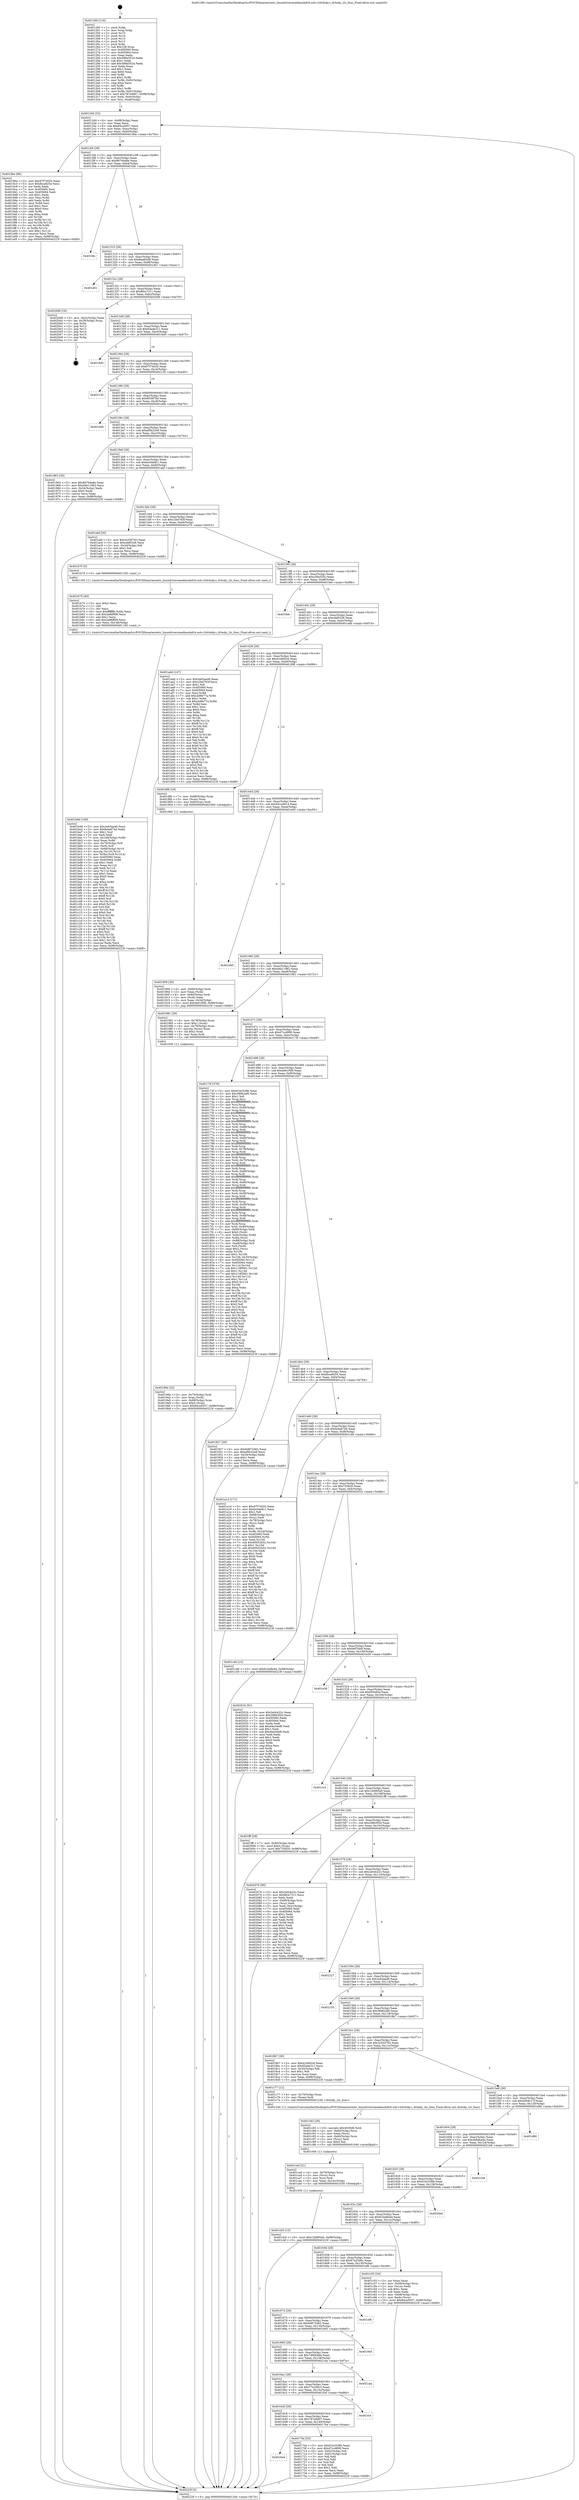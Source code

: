 digraph "0x401260" {
  label = "0x401260 (/mnt/c/Users/mathe/Desktop/tcc/POCII/binaries/extr_linuxdriversmediausbdvb-usb-v2dvbsky.c_dvbsky_i2c_func_Final-ollvm.out::main(0))"
  labelloc = "t"
  node[shape=record]

  Entry [label="",width=0.3,height=0.3,shape=circle,fillcolor=black,style=filled]
  "0x4012d4" [label="{
     0x4012d4 [32]\l
     | [instrs]\l
     &nbsp;&nbsp;0x4012d4 \<+6\>: mov -0x98(%rbp),%eax\l
     &nbsp;&nbsp;0x4012da \<+2\>: mov %eax,%ecx\l
     &nbsp;&nbsp;0x4012dc \<+6\>: sub $0x84ca5057,%ecx\l
     &nbsp;&nbsp;0x4012e2 \<+6\>: mov %eax,-0xac(%rbp)\l
     &nbsp;&nbsp;0x4012e8 \<+6\>: mov %ecx,-0xb0(%rbp)\l
     &nbsp;&nbsp;0x4012ee \<+6\>: je 00000000004019be \<main+0x75e\>\l
  }"]
  "0x4019be" [label="{
     0x4019be [86]\l
     | [instrs]\l
     &nbsp;&nbsp;0x4019be \<+5\>: mov $0x97f74020,%eax\l
     &nbsp;&nbsp;0x4019c3 \<+5\>: mov $0xfbce8254,%ecx\l
     &nbsp;&nbsp;0x4019c8 \<+2\>: xor %edx,%edx\l
     &nbsp;&nbsp;0x4019ca \<+7\>: mov 0x405060,%esi\l
     &nbsp;&nbsp;0x4019d1 \<+7\>: mov 0x405064,%edi\l
     &nbsp;&nbsp;0x4019d8 \<+3\>: sub $0x1,%edx\l
     &nbsp;&nbsp;0x4019db \<+3\>: mov %esi,%r8d\l
     &nbsp;&nbsp;0x4019de \<+3\>: add %edx,%r8d\l
     &nbsp;&nbsp;0x4019e1 \<+4\>: imul %r8d,%esi\l
     &nbsp;&nbsp;0x4019e5 \<+3\>: and $0x1,%esi\l
     &nbsp;&nbsp;0x4019e8 \<+3\>: cmp $0x0,%esi\l
     &nbsp;&nbsp;0x4019eb \<+4\>: sete %r9b\l
     &nbsp;&nbsp;0x4019ef \<+3\>: cmp $0xa,%edi\l
     &nbsp;&nbsp;0x4019f2 \<+4\>: setl %r10b\l
     &nbsp;&nbsp;0x4019f6 \<+3\>: mov %r9b,%r11b\l
     &nbsp;&nbsp;0x4019f9 \<+3\>: and %r10b,%r11b\l
     &nbsp;&nbsp;0x4019fc \<+3\>: xor %r10b,%r9b\l
     &nbsp;&nbsp;0x4019ff \<+3\>: or %r9b,%r11b\l
     &nbsp;&nbsp;0x401a02 \<+4\>: test $0x1,%r11b\l
     &nbsp;&nbsp;0x401a06 \<+3\>: cmovne %ecx,%eax\l
     &nbsp;&nbsp;0x401a09 \<+6\>: mov %eax,-0x98(%rbp)\l
     &nbsp;&nbsp;0x401a0f \<+5\>: jmp 000000000040223f \<main+0xfdf\>\l
  }"]
  "0x4012f4" [label="{
     0x4012f4 [28]\l
     | [instrs]\l
     &nbsp;&nbsp;0x4012f4 \<+5\>: jmp 00000000004012f9 \<main+0x99\>\l
     &nbsp;&nbsp;0x4012f9 \<+6\>: mov -0xac(%rbp),%eax\l
     &nbsp;&nbsp;0x4012ff \<+5\>: sub $0x86764a8e,%eax\l
     &nbsp;&nbsp;0x401304 \<+6\>: mov %eax,-0xb4(%rbp)\l
     &nbsp;&nbsp;0x40130a \<+6\>: je 0000000000401fdc \<main+0xd7c\>\l
  }"]
  Exit [label="",width=0.3,height=0.3,shape=circle,fillcolor=black,style=filled,peripheries=2]
  "0x401fdc" [label="{
     0x401fdc\l
  }", style=dashed]
  "0x401310" [label="{
     0x401310 [28]\l
     | [instrs]\l
     &nbsp;&nbsp;0x401310 \<+5\>: jmp 0000000000401315 \<main+0xb5\>\l
     &nbsp;&nbsp;0x401315 \<+6\>: mov -0xac(%rbp),%eax\l
     &nbsp;&nbsp;0x40131b \<+5\>: sub $0x8aa60cfb,%eax\l
     &nbsp;&nbsp;0x401320 \<+6\>: mov %eax,-0xb8(%rbp)\l
     &nbsp;&nbsp;0x401326 \<+6\>: je 0000000000401d01 \<main+0xaa1\>\l
  }"]
  "0x401cb5" [label="{
     0x401cb5 [15]\l
     | [instrs]\l
     &nbsp;&nbsp;0x401cb5 \<+10\>: movl $0x12b895a0,-0x98(%rbp)\l
     &nbsp;&nbsp;0x401cbf \<+5\>: jmp 000000000040223f \<main+0xfdf\>\l
  }"]
  "0x401d01" [label="{
     0x401d01\l
  }", style=dashed]
  "0x40132c" [label="{
     0x40132c [28]\l
     | [instrs]\l
     &nbsp;&nbsp;0x40132c \<+5\>: jmp 0000000000401331 \<main+0xd1\>\l
     &nbsp;&nbsp;0x401331 \<+6\>: mov -0xac(%rbp),%eax\l
     &nbsp;&nbsp;0x401337 \<+5\>: sub $0x8fce7311,%eax\l
     &nbsp;&nbsp;0x40133c \<+6\>: mov %eax,-0xbc(%rbp)\l
     &nbsp;&nbsp;0x401342 \<+6\>: je 00000000004020d9 \<main+0xe79\>\l
  }"]
  "0x401ca0" [label="{
     0x401ca0 [21]\l
     | [instrs]\l
     &nbsp;&nbsp;0x401ca0 \<+4\>: mov -0x70(%rbp),%rcx\l
     &nbsp;&nbsp;0x401ca4 \<+3\>: mov (%rcx),%rcx\l
     &nbsp;&nbsp;0x401ca7 \<+3\>: mov %rcx,%rdi\l
     &nbsp;&nbsp;0x401caa \<+6\>: mov %eax,-0x14c(%rbp)\l
     &nbsp;&nbsp;0x401cb0 \<+5\>: call 0000000000401030 \<free@plt\>\l
     | [calls]\l
     &nbsp;&nbsp;0x401030 \{1\} (unknown)\l
  }"]
  "0x4020d9" [label="{
     0x4020d9 [18]\l
     | [instrs]\l
     &nbsp;&nbsp;0x4020d9 \<+3\>: mov -0x2c(%rbp),%eax\l
     &nbsp;&nbsp;0x4020dc \<+4\>: lea -0x28(%rbp),%rsp\l
     &nbsp;&nbsp;0x4020e0 \<+1\>: pop %rbx\l
     &nbsp;&nbsp;0x4020e1 \<+2\>: pop %r12\l
     &nbsp;&nbsp;0x4020e3 \<+2\>: pop %r13\l
     &nbsp;&nbsp;0x4020e5 \<+2\>: pop %r14\l
     &nbsp;&nbsp;0x4020e7 \<+2\>: pop %r15\l
     &nbsp;&nbsp;0x4020e9 \<+1\>: pop %rbp\l
     &nbsp;&nbsp;0x4020ea \<+1\>: ret\l
  }"]
  "0x401348" [label="{
     0x401348 [28]\l
     | [instrs]\l
     &nbsp;&nbsp;0x401348 \<+5\>: jmp 000000000040134d \<main+0xed\>\l
     &nbsp;&nbsp;0x40134d \<+6\>: mov -0xac(%rbp),%eax\l
     &nbsp;&nbsp;0x401353 \<+5\>: sub $0x93a4e311,%eax\l
     &nbsp;&nbsp;0x401358 \<+6\>: mov %eax,-0xc0(%rbp)\l
     &nbsp;&nbsp;0x40135e \<+6\>: je 00000000004018d5 \<main+0x675\>\l
  }"]
  "0x401c83" [label="{
     0x401c83 [29]\l
     | [instrs]\l
     &nbsp;&nbsp;0x401c83 \<+10\>: movabs $0x4030d6,%rdi\l
     &nbsp;&nbsp;0x401c8d \<+4\>: mov -0x60(%rbp),%rcx\l
     &nbsp;&nbsp;0x401c91 \<+2\>: mov %eax,(%rcx)\l
     &nbsp;&nbsp;0x401c93 \<+4\>: mov -0x60(%rbp),%rcx\l
     &nbsp;&nbsp;0x401c97 \<+2\>: mov (%rcx),%esi\l
     &nbsp;&nbsp;0x401c99 \<+2\>: mov $0x0,%al\l
     &nbsp;&nbsp;0x401c9b \<+5\>: call 0000000000401040 \<printf@plt\>\l
     | [calls]\l
     &nbsp;&nbsp;0x401040 \{1\} (unknown)\l
  }"]
  "0x4018d5" [label="{
     0x4018d5\l
  }", style=dashed]
  "0x401364" [label="{
     0x401364 [28]\l
     | [instrs]\l
     &nbsp;&nbsp;0x401364 \<+5\>: jmp 0000000000401369 \<main+0x109\>\l
     &nbsp;&nbsp;0x401369 \<+6\>: mov -0xac(%rbp),%eax\l
     &nbsp;&nbsp;0x40136f \<+5\>: sub $0x97f74020,%eax\l
     &nbsp;&nbsp;0x401374 \<+6\>: mov %eax,-0xc4(%rbp)\l
     &nbsp;&nbsp;0x40137a \<+6\>: je 0000000000402130 \<main+0xed0\>\l
  }"]
  "0x401b9d" [label="{
     0x401b9d [169]\l
     | [instrs]\l
     &nbsp;&nbsp;0x401b9d \<+5\>: mov $0x2e63aa46,%ecx\l
     &nbsp;&nbsp;0x401ba2 \<+5\>: mov $0xfe4a8744,%edx\l
     &nbsp;&nbsp;0x401ba7 \<+3\>: mov $0x1,%sil\l
     &nbsp;&nbsp;0x401baa \<+2\>: xor %edi,%edi\l
     &nbsp;&nbsp;0x401bac \<+7\>: mov -0x148(%rbp),%r8d\l
     &nbsp;&nbsp;0x401bb3 \<+4\>: imul %eax,%r8d\l
     &nbsp;&nbsp;0x401bb7 \<+4\>: mov -0x70(%rbp),%r9\l
     &nbsp;&nbsp;0x401bbb \<+3\>: mov (%r9),%r9\l
     &nbsp;&nbsp;0x401bbe \<+4\>: mov -0x68(%rbp),%r10\l
     &nbsp;&nbsp;0x401bc2 \<+3\>: movslq (%r10),%r10\l
     &nbsp;&nbsp;0x401bc5 \<+4\>: mov %r8d,(%r9,%r10,4)\l
     &nbsp;&nbsp;0x401bc9 \<+7\>: mov 0x405060,%eax\l
     &nbsp;&nbsp;0x401bd0 \<+8\>: mov 0x405064,%r8d\l
     &nbsp;&nbsp;0x401bd8 \<+3\>: sub $0x1,%edi\l
     &nbsp;&nbsp;0x401bdb \<+3\>: mov %eax,%r11d\l
     &nbsp;&nbsp;0x401bde \<+3\>: add %edi,%r11d\l
     &nbsp;&nbsp;0x401be1 \<+4\>: imul %r11d,%eax\l
     &nbsp;&nbsp;0x401be5 \<+3\>: and $0x1,%eax\l
     &nbsp;&nbsp;0x401be8 \<+3\>: cmp $0x0,%eax\l
     &nbsp;&nbsp;0x401beb \<+3\>: sete %bl\l
     &nbsp;&nbsp;0x401bee \<+4\>: cmp $0xa,%r8d\l
     &nbsp;&nbsp;0x401bf2 \<+4\>: setl %r14b\l
     &nbsp;&nbsp;0x401bf6 \<+3\>: mov %bl,%r15b\l
     &nbsp;&nbsp;0x401bf9 \<+4\>: xor $0xff,%r15b\l
     &nbsp;&nbsp;0x401bfd \<+3\>: mov %r14b,%r12b\l
     &nbsp;&nbsp;0x401c00 \<+4\>: xor $0xff,%r12b\l
     &nbsp;&nbsp;0x401c04 \<+4\>: xor $0x0,%sil\l
     &nbsp;&nbsp;0x401c08 \<+3\>: mov %r15b,%r13b\l
     &nbsp;&nbsp;0x401c0b \<+4\>: and $0x0,%r13b\l
     &nbsp;&nbsp;0x401c0f \<+3\>: and %sil,%bl\l
     &nbsp;&nbsp;0x401c12 \<+3\>: mov %r12b,%al\l
     &nbsp;&nbsp;0x401c15 \<+2\>: and $0x0,%al\l
     &nbsp;&nbsp;0x401c17 \<+3\>: and %sil,%r14b\l
     &nbsp;&nbsp;0x401c1a \<+3\>: or %bl,%r13b\l
     &nbsp;&nbsp;0x401c1d \<+3\>: or %r14b,%al\l
     &nbsp;&nbsp;0x401c20 \<+3\>: xor %al,%r13b\l
     &nbsp;&nbsp;0x401c23 \<+3\>: or %r12b,%r15b\l
     &nbsp;&nbsp;0x401c26 \<+4\>: xor $0xff,%r15b\l
     &nbsp;&nbsp;0x401c2a \<+4\>: or $0x0,%sil\l
     &nbsp;&nbsp;0x401c2e \<+3\>: and %sil,%r15b\l
     &nbsp;&nbsp;0x401c31 \<+3\>: or %r15b,%r13b\l
     &nbsp;&nbsp;0x401c34 \<+4\>: test $0x1,%r13b\l
     &nbsp;&nbsp;0x401c38 \<+3\>: cmovne %edx,%ecx\l
     &nbsp;&nbsp;0x401c3b \<+6\>: mov %ecx,-0x98(%rbp)\l
     &nbsp;&nbsp;0x401c41 \<+5\>: jmp 000000000040223f \<main+0xfdf\>\l
  }"]
  "0x402130" [label="{
     0x402130\l
  }", style=dashed]
  "0x401380" [label="{
     0x401380 [28]\l
     | [instrs]\l
     &nbsp;&nbsp;0x401380 \<+5\>: jmp 0000000000401385 \<main+0x125\>\l
     &nbsp;&nbsp;0x401385 \<+6\>: mov -0xac(%rbp),%eax\l
     &nbsp;&nbsp;0x40138b \<+5\>: sub $0x9f18f79d,%eax\l
     &nbsp;&nbsp;0x401390 \<+6\>: mov %eax,-0xc8(%rbp)\l
     &nbsp;&nbsp;0x401396 \<+6\>: je 0000000000401ddb \<main+0xb7b\>\l
  }"]
  "0x401b75" [label="{
     0x401b75 [40]\l
     | [instrs]\l
     &nbsp;&nbsp;0x401b75 \<+5\>: mov $0x2,%ecx\l
     &nbsp;&nbsp;0x401b7a \<+1\>: cltd\l
     &nbsp;&nbsp;0x401b7b \<+2\>: idiv %ecx\l
     &nbsp;&nbsp;0x401b7d \<+6\>: imul $0xfffffffe,%edx,%ecx\l
     &nbsp;&nbsp;0x401b83 \<+6\>: sub $0x2a86f6f9,%ecx\l
     &nbsp;&nbsp;0x401b89 \<+3\>: add $0x1,%ecx\l
     &nbsp;&nbsp;0x401b8c \<+6\>: add $0x2a86f6f9,%ecx\l
     &nbsp;&nbsp;0x401b92 \<+6\>: mov %ecx,-0x148(%rbp)\l
     &nbsp;&nbsp;0x401b98 \<+5\>: call 0000000000401160 \<next_i\>\l
     | [calls]\l
     &nbsp;&nbsp;0x401160 \{1\} (/mnt/c/Users/mathe/Desktop/tcc/POCII/binaries/extr_linuxdriversmediausbdvb-usb-v2dvbsky.c_dvbsky_i2c_func_Final-ollvm.out::next_i)\l
  }"]
  "0x401ddb" [label="{
     0x401ddb\l
  }", style=dashed]
  "0x40139c" [label="{
     0x40139c [28]\l
     | [instrs]\l
     &nbsp;&nbsp;0x40139c \<+5\>: jmp 00000000004013a1 \<main+0x141\>\l
     &nbsp;&nbsp;0x4013a1 \<+6\>: mov -0xac(%rbp),%eax\l
     &nbsp;&nbsp;0x4013a7 \<+5\>: sub $0xaf5b22e9,%eax\l
     &nbsp;&nbsp;0x4013ac \<+6\>: mov %eax,-0xcc(%rbp)\l
     &nbsp;&nbsp;0x4013b2 \<+6\>: je 0000000000401963 \<main+0x703\>\l
  }"]
  "0x40199e" [label="{
     0x40199e [32]\l
     | [instrs]\l
     &nbsp;&nbsp;0x40199e \<+4\>: mov -0x70(%rbp),%rdi\l
     &nbsp;&nbsp;0x4019a2 \<+3\>: mov %rax,(%rdi)\l
     &nbsp;&nbsp;0x4019a5 \<+4\>: mov -0x68(%rbp),%rax\l
     &nbsp;&nbsp;0x4019a9 \<+6\>: movl $0x0,(%rax)\l
     &nbsp;&nbsp;0x4019af \<+10\>: movl $0x84ca5057,-0x98(%rbp)\l
     &nbsp;&nbsp;0x4019b9 \<+5\>: jmp 000000000040223f \<main+0xfdf\>\l
  }"]
  "0x401963" [label="{
     0x401963 [30]\l
     | [instrs]\l
     &nbsp;&nbsp;0x401963 \<+5\>: mov $0x86764a8e,%eax\l
     &nbsp;&nbsp;0x401968 \<+5\>: mov $0xd4b11962,%ecx\l
     &nbsp;&nbsp;0x40196d \<+3\>: mov -0x34(%rbp),%edx\l
     &nbsp;&nbsp;0x401970 \<+3\>: cmp $0x0,%edx\l
     &nbsp;&nbsp;0x401973 \<+3\>: cmove %ecx,%eax\l
     &nbsp;&nbsp;0x401976 \<+6\>: mov %eax,-0x98(%rbp)\l
     &nbsp;&nbsp;0x40197c \<+5\>: jmp 000000000040223f \<main+0xfdf\>\l
  }"]
  "0x4013b8" [label="{
     0x4013b8 [28]\l
     | [instrs]\l
     &nbsp;&nbsp;0x4013b8 \<+5\>: jmp 00000000004013bd \<main+0x15d\>\l
     &nbsp;&nbsp;0x4013bd \<+6\>: mov -0xac(%rbp),%eax\l
     &nbsp;&nbsp;0x4013c3 \<+5\>: sub $0xbc04e8c1,%eax\l
     &nbsp;&nbsp;0x4013c8 \<+6\>: mov %eax,-0xd0(%rbp)\l
     &nbsp;&nbsp;0x4013ce \<+6\>: je 0000000000401abf \<main+0x85f\>\l
  }"]
  "0x401909" [label="{
     0x401909 [30]\l
     | [instrs]\l
     &nbsp;&nbsp;0x401909 \<+4\>: mov -0x80(%rbp),%rdi\l
     &nbsp;&nbsp;0x40190d \<+2\>: mov %eax,(%rdi)\l
     &nbsp;&nbsp;0x40190f \<+4\>: mov -0x80(%rbp),%rdi\l
     &nbsp;&nbsp;0x401913 \<+2\>: mov (%rdi),%eax\l
     &nbsp;&nbsp;0x401915 \<+3\>: mov %eax,-0x34(%rbp)\l
     &nbsp;&nbsp;0x401918 \<+10\>: movl $0xde61f5f0,-0x98(%rbp)\l
     &nbsp;&nbsp;0x401922 \<+5\>: jmp 000000000040223f \<main+0xfdf\>\l
  }"]
  "0x401abf" [label="{
     0x401abf [30]\l
     | [instrs]\l
     &nbsp;&nbsp;0x401abf \<+5\>: mov $0x3c550793,%eax\l
     &nbsp;&nbsp;0x401ac4 \<+5\>: mov $0xcfaf0326,%ecx\l
     &nbsp;&nbsp;0x401ac9 \<+3\>: mov -0x2d(%rbp),%dl\l
     &nbsp;&nbsp;0x401acc \<+3\>: test $0x1,%dl\l
     &nbsp;&nbsp;0x401acf \<+3\>: cmovne %ecx,%eax\l
     &nbsp;&nbsp;0x401ad2 \<+6\>: mov %eax,-0x98(%rbp)\l
     &nbsp;&nbsp;0x401ad8 \<+5\>: jmp 000000000040223f \<main+0xfdf\>\l
  }"]
  "0x4013d4" [label="{
     0x4013d4 [28]\l
     | [instrs]\l
     &nbsp;&nbsp;0x4013d4 \<+5\>: jmp 00000000004013d9 \<main+0x179\>\l
     &nbsp;&nbsp;0x4013d9 \<+6\>: mov -0xac(%rbp),%eax\l
     &nbsp;&nbsp;0x4013df \<+5\>: sub $0xc2bd783f,%eax\l
     &nbsp;&nbsp;0x4013e4 \<+6\>: mov %eax,-0xd4(%rbp)\l
     &nbsp;&nbsp;0x4013ea \<+6\>: je 0000000000401b70 \<main+0x910\>\l
  }"]
  "0x401260" [label="{
     0x401260 [116]\l
     | [instrs]\l
     &nbsp;&nbsp;0x401260 \<+1\>: push %rbp\l
     &nbsp;&nbsp;0x401261 \<+3\>: mov %rsp,%rbp\l
     &nbsp;&nbsp;0x401264 \<+2\>: push %r15\l
     &nbsp;&nbsp;0x401266 \<+2\>: push %r14\l
     &nbsp;&nbsp;0x401268 \<+2\>: push %r13\l
     &nbsp;&nbsp;0x40126a \<+2\>: push %r12\l
     &nbsp;&nbsp;0x40126c \<+1\>: push %rbx\l
     &nbsp;&nbsp;0x40126d \<+7\>: sub $0x158,%rsp\l
     &nbsp;&nbsp;0x401274 \<+7\>: mov 0x405060,%eax\l
     &nbsp;&nbsp;0x40127b \<+7\>: mov 0x405064,%ecx\l
     &nbsp;&nbsp;0x401282 \<+2\>: mov %eax,%edx\l
     &nbsp;&nbsp;0x401284 \<+6\>: sub $0x588a5524,%edx\l
     &nbsp;&nbsp;0x40128a \<+3\>: sub $0x1,%edx\l
     &nbsp;&nbsp;0x40128d \<+6\>: add $0x588a5524,%edx\l
     &nbsp;&nbsp;0x401293 \<+3\>: imul %edx,%eax\l
     &nbsp;&nbsp;0x401296 \<+3\>: and $0x1,%eax\l
     &nbsp;&nbsp;0x401299 \<+3\>: cmp $0x0,%eax\l
     &nbsp;&nbsp;0x40129c \<+4\>: sete %r8b\l
     &nbsp;&nbsp;0x4012a0 \<+4\>: and $0x1,%r8b\l
     &nbsp;&nbsp;0x4012a4 \<+7\>: mov %r8b,-0x92(%rbp)\l
     &nbsp;&nbsp;0x4012ab \<+3\>: cmp $0xa,%ecx\l
     &nbsp;&nbsp;0x4012ae \<+4\>: setl %r8b\l
     &nbsp;&nbsp;0x4012b2 \<+4\>: and $0x1,%r8b\l
     &nbsp;&nbsp;0x4012b6 \<+7\>: mov %r8b,-0x91(%rbp)\l
     &nbsp;&nbsp;0x4012bd \<+10\>: movl $0x787a9d07,-0x98(%rbp)\l
     &nbsp;&nbsp;0x4012c7 \<+6\>: mov %edi,-0x9c(%rbp)\l
     &nbsp;&nbsp;0x4012cd \<+7\>: mov %rsi,-0xa8(%rbp)\l
  }"]
  "0x401b70" [label="{
     0x401b70 [5]\l
     | [instrs]\l
     &nbsp;&nbsp;0x401b70 \<+5\>: call 0000000000401160 \<next_i\>\l
     | [calls]\l
     &nbsp;&nbsp;0x401160 \{1\} (/mnt/c/Users/mathe/Desktop/tcc/POCII/binaries/extr_linuxdriversmediausbdvb-usb-v2dvbsky.c_dvbsky_i2c_func_Final-ollvm.out::next_i)\l
  }"]
  "0x4013f0" [label="{
     0x4013f0 [28]\l
     | [instrs]\l
     &nbsp;&nbsp;0x4013f0 \<+5\>: jmp 00000000004013f5 \<main+0x195\>\l
     &nbsp;&nbsp;0x4013f5 \<+6\>: mov -0xac(%rbp),%eax\l
     &nbsp;&nbsp;0x4013fb \<+5\>: sub $0xc58a355c,%eax\l
     &nbsp;&nbsp;0x401400 \<+6\>: mov %eax,-0xd8(%rbp)\l
     &nbsp;&nbsp;0x401406 \<+6\>: je 0000000000401feb \<main+0xd8b\>\l
  }"]
  "0x40223f" [label="{
     0x40223f [5]\l
     | [instrs]\l
     &nbsp;&nbsp;0x40223f \<+5\>: jmp 00000000004012d4 \<main+0x74\>\l
  }"]
  "0x401feb" [label="{
     0x401feb\l
  }", style=dashed]
  "0x40140c" [label="{
     0x40140c [28]\l
     | [instrs]\l
     &nbsp;&nbsp;0x40140c \<+5\>: jmp 0000000000401411 \<main+0x1b1\>\l
     &nbsp;&nbsp;0x401411 \<+6\>: mov -0xac(%rbp),%eax\l
     &nbsp;&nbsp;0x401417 \<+5\>: sub $0xcfaf0326,%eax\l
     &nbsp;&nbsp;0x40141c \<+6\>: mov %eax,-0xdc(%rbp)\l
     &nbsp;&nbsp;0x401422 \<+6\>: je 0000000000401add \<main+0x87d\>\l
  }"]
  "0x4016e4" [label="{
     0x4016e4\l
  }", style=dashed]
  "0x401add" [label="{
     0x401add [147]\l
     | [instrs]\l
     &nbsp;&nbsp;0x401add \<+5\>: mov $0x2e63aa46,%eax\l
     &nbsp;&nbsp;0x401ae2 \<+5\>: mov $0xc2bd783f,%ecx\l
     &nbsp;&nbsp;0x401ae7 \<+2\>: mov $0x1,%dl\l
     &nbsp;&nbsp;0x401ae9 \<+7\>: mov 0x405060,%esi\l
     &nbsp;&nbsp;0x401af0 \<+7\>: mov 0x405064,%edi\l
     &nbsp;&nbsp;0x401af7 \<+3\>: mov %esi,%r8d\l
     &nbsp;&nbsp;0x401afa \<+7\>: add $0xcb9fe77a,%r8d\l
     &nbsp;&nbsp;0x401b01 \<+4\>: sub $0x1,%r8d\l
     &nbsp;&nbsp;0x401b05 \<+7\>: sub $0xcb9fe77a,%r8d\l
     &nbsp;&nbsp;0x401b0c \<+4\>: imul %r8d,%esi\l
     &nbsp;&nbsp;0x401b10 \<+3\>: and $0x1,%esi\l
     &nbsp;&nbsp;0x401b13 \<+3\>: cmp $0x0,%esi\l
     &nbsp;&nbsp;0x401b16 \<+4\>: sete %r9b\l
     &nbsp;&nbsp;0x401b1a \<+3\>: cmp $0xa,%edi\l
     &nbsp;&nbsp;0x401b1d \<+4\>: setl %r10b\l
     &nbsp;&nbsp;0x401b21 \<+3\>: mov %r9b,%r11b\l
     &nbsp;&nbsp;0x401b24 \<+4\>: xor $0xff,%r11b\l
     &nbsp;&nbsp;0x401b28 \<+3\>: mov %r10b,%bl\l
     &nbsp;&nbsp;0x401b2b \<+3\>: xor $0xff,%bl\l
     &nbsp;&nbsp;0x401b2e \<+3\>: xor $0x0,%dl\l
     &nbsp;&nbsp;0x401b31 \<+3\>: mov %r11b,%r14b\l
     &nbsp;&nbsp;0x401b34 \<+4\>: and $0x0,%r14b\l
     &nbsp;&nbsp;0x401b38 \<+3\>: and %dl,%r9b\l
     &nbsp;&nbsp;0x401b3b \<+3\>: mov %bl,%r15b\l
     &nbsp;&nbsp;0x401b3e \<+4\>: and $0x0,%r15b\l
     &nbsp;&nbsp;0x401b42 \<+3\>: and %dl,%r10b\l
     &nbsp;&nbsp;0x401b45 \<+3\>: or %r9b,%r14b\l
     &nbsp;&nbsp;0x401b48 \<+3\>: or %r10b,%r15b\l
     &nbsp;&nbsp;0x401b4b \<+3\>: xor %r15b,%r14b\l
     &nbsp;&nbsp;0x401b4e \<+3\>: or %bl,%r11b\l
     &nbsp;&nbsp;0x401b51 \<+4\>: xor $0xff,%r11b\l
     &nbsp;&nbsp;0x401b55 \<+3\>: or $0x0,%dl\l
     &nbsp;&nbsp;0x401b58 \<+3\>: and %dl,%r11b\l
     &nbsp;&nbsp;0x401b5b \<+3\>: or %r11b,%r14b\l
     &nbsp;&nbsp;0x401b5e \<+4\>: test $0x1,%r14b\l
     &nbsp;&nbsp;0x401b62 \<+3\>: cmovne %ecx,%eax\l
     &nbsp;&nbsp;0x401b65 \<+6\>: mov %eax,-0x98(%rbp)\l
     &nbsp;&nbsp;0x401b6b \<+5\>: jmp 000000000040223f \<main+0xfdf\>\l
  }"]
  "0x401428" [label="{
     0x401428 [28]\l
     | [instrs]\l
     &nbsp;&nbsp;0x401428 \<+5\>: jmp 000000000040142d \<main+0x1cd\>\l
     &nbsp;&nbsp;0x40142d \<+6\>: mov -0xac(%rbp),%eax\l
     &nbsp;&nbsp;0x401433 \<+5\>: sub $0xd1dbf2c8,%eax\l
     &nbsp;&nbsp;0x401438 \<+6\>: mov %eax,-0xe0(%rbp)\l
     &nbsp;&nbsp;0x40143e \<+6\>: je 00000000004018f6 \<main+0x696\>\l
  }"]
  "0x40170a" [label="{
     0x40170a [53]\l
     | [instrs]\l
     &nbsp;&nbsp;0x40170a \<+5\>: mov $0x61bc538b,%eax\l
     &nbsp;&nbsp;0x40170f \<+5\>: mov $0xd7ccd890,%ecx\l
     &nbsp;&nbsp;0x401714 \<+6\>: mov -0x92(%rbp),%dl\l
     &nbsp;&nbsp;0x40171a \<+7\>: mov -0x91(%rbp),%sil\l
     &nbsp;&nbsp;0x401721 \<+3\>: mov %dl,%dil\l
     &nbsp;&nbsp;0x401724 \<+3\>: and %sil,%dil\l
     &nbsp;&nbsp;0x401727 \<+3\>: xor %sil,%dl\l
     &nbsp;&nbsp;0x40172a \<+3\>: or %dl,%dil\l
     &nbsp;&nbsp;0x40172d \<+4\>: test $0x1,%dil\l
     &nbsp;&nbsp;0x401731 \<+3\>: cmovne %ecx,%eax\l
     &nbsp;&nbsp;0x401734 \<+6\>: mov %eax,-0x98(%rbp)\l
     &nbsp;&nbsp;0x40173a \<+5\>: jmp 000000000040223f \<main+0xfdf\>\l
  }"]
  "0x4018f6" [label="{
     0x4018f6 [19]\l
     | [instrs]\l
     &nbsp;&nbsp;0x4018f6 \<+7\>: mov -0x88(%rbp),%rax\l
     &nbsp;&nbsp;0x4018fd \<+3\>: mov (%rax),%rax\l
     &nbsp;&nbsp;0x401900 \<+4\>: mov 0x8(%rax),%rdi\l
     &nbsp;&nbsp;0x401904 \<+5\>: call 0000000000401060 \<atoi@plt\>\l
     | [calls]\l
     &nbsp;&nbsp;0x401060 \{1\} (unknown)\l
  }"]
  "0x401444" [label="{
     0x401444 [28]\l
     | [instrs]\l
     &nbsp;&nbsp;0x401444 \<+5\>: jmp 0000000000401449 \<main+0x1e9\>\l
     &nbsp;&nbsp;0x401449 \<+6\>: mov -0xac(%rbp),%eax\l
     &nbsp;&nbsp;0x40144f \<+5\>: sub $0xd41a5814,%eax\l
     &nbsp;&nbsp;0x401454 \<+6\>: mov %eax,-0xe4(%rbp)\l
     &nbsp;&nbsp;0x40145a \<+6\>: je 0000000000401e65 \<main+0xc05\>\l
  }"]
  "0x4016c8" [label="{
     0x4016c8 [28]\l
     | [instrs]\l
     &nbsp;&nbsp;0x4016c8 \<+5\>: jmp 00000000004016cd \<main+0x46d\>\l
     &nbsp;&nbsp;0x4016cd \<+6\>: mov -0xac(%rbp),%eax\l
     &nbsp;&nbsp;0x4016d3 \<+5\>: sub $0x787a9d07,%eax\l
     &nbsp;&nbsp;0x4016d8 \<+6\>: mov %eax,-0x140(%rbp)\l
     &nbsp;&nbsp;0x4016de \<+6\>: je 000000000040170a \<main+0x4aa\>\l
  }"]
  "0x401e65" [label="{
     0x401e65\l
  }", style=dashed]
  "0x401460" [label="{
     0x401460 [28]\l
     | [instrs]\l
     &nbsp;&nbsp;0x401460 \<+5\>: jmp 0000000000401465 \<main+0x205\>\l
     &nbsp;&nbsp;0x401465 \<+6\>: mov -0xac(%rbp),%eax\l
     &nbsp;&nbsp;0x40146b \<+5\>: sub $0xd4b11962,%eax\l
     &nbsp;&nbsp;0x401470 \<+6\>: mov %eax,-0xe8(%rbp)\l
     &nbsp;&nbsp;0x401476 \<+6\>: je 0000000000401981 \<main+0x721\>\l
  }"]
  "0x401fcd" [label="{
     0x401fcd\l
  }", style=dashed]
  "0x401981" [label="{
     0x401981 [29]\l
     | [instrs]\l
     &nbsp;&nbsp;0x401981 \<+4\>: mov -0x78(%rbp),%rax\l
     &nbsp;&nbsp;0x401985 \<+6\>: movl $0x1,(%rax)\l
     &nbsp;&nbsp;0x40198b \<+4\>: mov -0x78(%rbp),%rax\l
     &nbsp;&nbsp;0x40198f \<+3\>: movslq (%rax),%rax\l
     &nbsp;&nbsp;0x401992 \<+4\>: shl $0x2,%rax\l
     &nbsp;&nbsp;0x401996 \<+3\>: mov %rax,%rdi\l
     &nbsp;&nbsp;0x401999 \<+5\>: call 0000000000401050 \<malloc@plt\>\l
     | [calls]\l
     &nbsp;&nbsp;0x401050 \{1\} (unknown)\l
  }"]
  "0x40147c" [label="{
     0x40147c [28]\l
     | [instrs]\l
     &nbsp;&nbsp;0x40147c \<+5\>: jmp 0000000000401481 \<main+0x221\>\l
     &nbsp;&nbsp;0x401481 \<+6\>: mov -0xac(%rbp),%eax\l
     &nbsp;&nbsp;0x401487 \<+5\>: sub $0xd7ccd890,%eax\l
     &nbsp;&nbsp;0x40148c \<+6\>: mov %eax,-0xec(%rbp)\l
     &nbsp;&nbsp;0x401492 \<+6\>: je 000000000040173f \<main+0x4df\>\l
  }"]
  "0x4016ac" [label="{
     0x4016ac [28]\l
     | [instrs]\l
     &nbsp;&nbsp;0x4016ac \<+5\>: jmp 00000000004016b1 \<main+0x451\>\l
     &nbsp;&nbsp;0x4016b1 \<+6\>: mov -0xac(%rbp),%eax\l
     &nbsp;&nbsp;0x4016b7 \<+5\>: sub $0x77e206c3,%eax\l
     &nbsp;&nbsp;0x4016bc \<+6\>: mov %eax,-0x13c(%rbp)\l
     &nbsp;&nbsp;0x4016c2 \<+6\>: je 0000000000401fcd \<main+0xd6d\>\l
  }"]
  "0x40173f" [label="{
     0x40173f [376]\l
     | [instrs]\l
     &nbsp;&nbsp;0x40173f \<+5\>: mov $0x61bc538b,%eax\l
     &nbsp;&nbsp;0x401744 \<+5\>: mov $0x38962af0,%ecx\l
     &nbsp;&nbsp;0x401749 \<+2\>: mov $0x1,%dl\l
     &nbsp;&nbsp;0x40174b \<+3\>: mov %rsp,%rsi\l
     &nbsp;&nbsp;0x40174e \<+4\>: add $0xfffffffffffffff0,%rsi\l
     &nbsp;&nbsp;0x401752 \<+3\>: mov %rsi,%rsp\l
     &nbsp;&nbsp;0x401755 \<+7\>: mov %rsi,-0x90(%rbp)\l
     &nbsp;&nbsp;0x40175c \<+3\>: mov %rsp,%rsi\l
     &nbsp;&nbsp;0x40175f \<+4\>: add $0xfffffffffffffff0,%rsi\l
     &nbsp;&nbsp;0x401763 \<+3\>: mov %rsi,%rsp\l
     &nbsp;&nbsp;0x401766 \<+3\>: mov %rsp,%rdi\l
     &nbsp;&nbsp;0x401769 \<+4\>: add $0xfffffffffffffff0,%rdi\l
     &nbsp;&nbsp;0x40176d \<+3\>: mov %rdi,%rsp\l
     &nbsp;&nbsp;0x401770 \<+7\>: mov %rdi,-0x88(%rbp)\l
     &nbsp;&nbsp;0x401777 \<+3\>: mov %rsp,%rdi\l
     &nbsp;&nbsp;0x40177a \<+4\>: add $0xfffffffffffffff0,%rdi\l
     &nbsp;&nbsp;0x40177e \<+3\>: mov %rdi,%rsp\l
     &nbsp;&nbsp;0x401781 \<+4\>: mov %rdi,-0x80(%rbp)\l
     &nbsp;&nbsp;0x401785 \<+3\>: mov %rsp,%rdi\l
     &nbsp;&nbsp;0x401788 \<+4\>: add $0xfffffffffffffff0,%rdi\l
     &nbsp;&nbsp;0x40178c \<+3\>: mov %rdi,%rsp\l
     &nbsp;&nbsp;0x40178f \<+4\>: mov %rdi,-0x78(%rbp)\l
     &nbsp;&nbsp;0x401793 \<+3\>: mov %rsp,%rdi\l
     &nbsp;&nbsp;0x401796 \<+4\>: add $0xfffffffffffffff0,%rdi\l
     &nbsp;&nbsp;0x40179a \<+3\>: mov %rdi,%rsp\l
     &nbsp;&nbsp;0x40179d \<+4\>: mov %rdi,-0x70(%rbp)\l
     &nbsp;&nbsp;0x4017a1 \<+3\>: mov %rsp,%rdi\l
     &nbsp;&nbsp;0x4017a4 \<+4\>: add $0xfffffffffffffff0,%rdi\l
     &nbsp;&nbsp;0x4017a8 \<+3\>: mov %rdi,%rsp\l
     &nbsp;&nbsp;0x4017ab \<+4\>: mov %rdi,-0x68(%rbp)\l
     &nbsp;&nbsp;0x4017af \<+3\>: mov %rsp,%rdi\l
     &nbsp;&nbsp;0x4017b2 \<+4\>: add $0xfffffffffffffff0,%rdi\l
     &nbsp;&nbsp;0x4017b6 \<+3\>: mov %rdi,%rsp\l
     &nbsp;&nbsp;0x4017b9 \<+4\>: mov %rdi,-0x60(%rbp)\l
     &nbsp;&nbsp;0x4017bd \<+3\>: mov %rsp,%rdi\l
     &nbsp;&nbsp;0x4017c0 \<+4\>: add $0xfffffffffffffff0,%rdi\l
     &nbsp;&nbsp;0x4017c4 \<+3\>: mov %rdi,%rsp\l
     &nbsp;&nbsp;0x4017c7 \<+4\>: mov %rdi,-0x58(%rbp)\l
     &nbsp;&nbsp;0x4017cb \<+3\>: mov %rsp,%rdi\l
     &nbsp;&nbsp;0x4017ce \<+4\>: add $0xfffffffffffffff0,%rdi\l
     &nbsp;&nbsp;0x4017d2 \<+3\>: mov %rdi,%rsp\l
     &nbsp;&nbsp;0x4017d5 \<+4\>: mov %rdi,-0x50(%rbp)\l
     &nbsp;&nbsp;0x4017d9 \<+3\>: mov %rsp,%rdi\l
     &nbsp;&nbsp;0x4017dc \<+4\>: add $0xfffffffffffffff0,%rdi\l
     &nbsp;&nbsp;0x4017e0 \<+3\>: mov %rdi,%rsp\l
     &nbsp;&nbsp;0x4017e3 \<+4\>: mov %rdi,-0x48(%rbp)\l
     &nbsp;&nbsp;0x4017e7 \<+3\>: mov %rsp,%rdi\l
     &nbsp;&nbsp;0x4017ea \<+4\>: add $0xfffffffffffffff0,%rdi\l
     &nbsp;&nbsp;0x4017ee \<+3\>: mov %rdi,%rsp\l
     &nbsp;&nbsp;0x4017f1 \<+4\>: mov %rdi,-0x40(%rbp)\l
     &nbsp;&nbsp;0x4017f5 \<+7\>: mov -0x90(%rbp),%rdi\l
     &nbsp;&nbsp;0x4017fc \<+6\>: movl $0x0,(%rdi)\l
     &nbsp;&nbsp;0x401802 \<+7\>: mov -0x9c(%rbp),%r8d\l
     &nbsp;&nbsp;0x401809 \<+3\>: mov %r8d,(%rsi)\l
     &nbsp;&nbsp;0x40180c \<+7\>: mov -0x88(%rbp),%rdi\l
     &nbsp;&nbsp;0x401813 \<+7\>: mov -0xa8(%rbp),%r9\l
     &nbsp;&nbsp;0x40181a \<+3\>: mov %r9,(%rdi)\l
     &nbsp;&nbsp;0x40181d \<+3\>: cmpl $0x2,(%rsi)\l
     &nbsp;&nbsp;0x401820 \<+4\>: setne %r10b\l
     &nbsp;&nbsp;0x401824 \<+4\>: and $0x1,%r10b\l
     &nbsp;&nbsp;0x401828 \<+4\>: mov %r10b,-0x35(%rbp)\l
     &nbsp;&nbsp;0x40182c \<+8\>: mov 0x405060,%r11d\l
     &nbsp;&nbsp;0x401834 \<+7\>: mov 0x405064,%ebx\l
     &nbsp;&nbsp;0x40183b \<+3\>: mov %r11d,%r14d\l
     &nbsp;&nbsp;0x40183e \<+7\>: sub $0x118f5fd1,%r14d\l
     &nbsp;&nbsp;0x401845 \<+4\>: sub $0x1,%r14d\l
     &nbsp;&nbsp;0x401849 \<+7\>: add $0x118f5fd1,%r14d\l
     &nbsp;&nbsp;0x401850 \<+4\>: imul %r14d,%r11d\l
     &nbsp;&nbsp;0x401854 \<+4\>: and $0x1,%r11d\l
     &nbsp;&nbsp;0x401858 \<+4\>: cmp $0x0,%r11d\l
     &nbsp;&nbsp;0x40185c \<+4\>: sete %r10b\l
     &nbsp;&nbsp;0x401860 \<+3\>: cmp $0xa,%ebx\l
     &nbsp;&nbsp;0x401863 \<+4\>: setl %r15b\l
     &nbsp;&nbsp;0x401867 \<+3\>: mov %r10b,%r12b\l
     &nbsp;&nbsp;0x40186a \<+4\>: xor $0xff,%r12b\l
     &nbsp;&nbsp;0x40186e \<+3\>: mov %r15b,%r13b\l
     &nbsp;&nbsp;0x401871 \<+4\>: xor $0xff,%r13b\l
     &nbsp;&nbsp;0x401875 \<+3\>: xor $0x0,%dl\l
     &nbsp;&nbsp;0x401878 \<+3\>: mov %r12b,%sil\l
     &nbsp;&nbsp;0x40187b \<+4\>: and $0x0,%sil\l
     &nbsp;&nbsp;0x40187f \<+3\>: and %dl,%r10b\l
     &nbsp;&nbsp;0x401882 \<+3\>: mov %r13b,%dil\l
     &nbsp;&nbsp;0x401885 \<+4\>: and $0x0,%dil\l
     &nbsp;&nbsp;0x401889 \<+3\>: and %dl,%r15b\l
     &nbsp;&nbsp;0x40188c \<+3\>: or %r10b,%sil\l
     &nbsp;&nbsp;0x40188f \<+3\>: or %r15b,%dil\l
     &nbsp;&nbsp;0x401892 \<+3\>: xor %dil,%sil\l
     &nbsp;&nbsp;0x401895 \<+3\>: or %r13b,%r12b\l
     &nbsp;&nbsp;0x401898 \<+4\>: xor $0xff,%r12b\l
     &nbsp;&nbsp;0x40189c \<+3\>: or $0x0,%dl\l
     &nbsp;&nbsp;0x40189f \<+3\>: and %dl,%r12b\l
     &nbsp;&nbsp;0x4018a2 \<+3\>: or %r12b,%sil\l
     &nbsp;&nbsp;0x4018a5 \<+4\>: test $0x1,%sil\l
     &nbsp;&nbsp;0x4018a9 \<+3\>: cmovne %ecx,%eax\l
     &nbsp;&nbsp;0x4018ac \<+6\>: mov %eax,-0x98(%rbp)\l
     &nbsp;&nbsp;0x4018b2 \<+5\>: jmp 000000000040223f \<main+0xfdf\>\l
  }"]
  "0x401498" [label="{
     0x401498 [28]\l
     | [instrs]\l
     &nbsp;&nbsp;0x401498 \<+5\>: jmp 000000000040149d \<main+0x23d\>\l
     &nbsp;&nbsp;0x40149d \<+6\>: mov -0xac(%rbp),%eax\l
     &nbsp;&nbsp;0x4014a3 \<+5\>: sub $0xde61f5f0,%eax\l
     &nbsp;&nbsp;0x4014a8 \<+6\>: mov %eax,-0xf0(%rbp)\l
     &nbsp;&nbsp;0x4014ae \<+6\>: je 0000000000401927 \<main+0x6c7\>\l
  }"]
  "0x4021da" [label="{
     0x4021da\l
  }", style=dashed]
  "0x401927" [label="{
     0x401927 [30]\l
     | [instrs]\l
     &nbsp;&nbsp;0x401927 \<+5\>: mov $0x6d872462,%eax\l
     &nbsp;&nbsp;0x40192c \<+5\>: mov $0xaf5b22e9,%ecx\l
     &nbsp;&nbsp;0x401931 \<+3\>: mov -0x34(%rbp),%edx\l
     &nbsp;&nbsp;0x401934 \<+3\>: cmp $0x1,%edx\l
     &nbsp;&nbsp;0x401937 \<+3\>: cmovl %ecx,%eax\l
     &nbsp;&nbsp;0x40193a \<+6\>: mov %eax,-0x98(%rbp)\l
     &nbsp;&nbsp;0x401940 \<+5\>: jmp 000000000040223f \<main+0xfdf\>\l
  }"]
  "0x4014b4" [label="{
     0x4014b4 [28]\l
     | [instrs]\l
     &nbsp;&nbsp;0x4014b4 \<+5\>: jmp 00000000004014b9 \<main+0x259\>\l
     &nbsp;&nbsp;0x4014b9 \<+6\>: mov -0xac(%rbp),%eax\l
     &nbsp;&nbsp;0x4014bf \<+5\>: sub $0xfbce8254,%eax\l
     &nbsp;&nbsp;0x4014c4 \<+6\>: mov %eax,-0xf4(%rbp)\l
     &nbsp;&nbsp;0x4014ca \<+6\>: je 0000000000401a14 \<main+0x7b4\>\l
  }"]
  "0x401690" [label="{
     0x401690 [28]\l
     | [instrs]\l
     &nbsp;&nbsp;0x401690 \<+5\>: jmp 0000000000401695 \<main+0x435\>\l
     &nbsp;&nbsp;0x401695 \<+6\>: mov -0xac(%rbp),%eax\l
     &nbsp;&nbsp;0x40169b \<+5\>: sub $0x7490b46e,%eax\l
     &nbsp;&nbsp;0x4016a0 \<+6\>: mov %eax,-0x138(%rbp)\l
     &nbsp;&nbsp;0x4016a6 \<+6\>: je 00000000004021da \<main+0xf7a\>\l
  }"]
  "0x401a14" [label="{
     0x401a14 [171]\l
     | [instrs]\l
     &nbsp;&nbsp;0x401a14 \<+5\>: mov $0x97f74020,%eax\l
     &nbsp;&nbsp;0x401a19 \<+5\>: mov $0xbc04e8c1,%ecx\l
     &nbsp;&nbsp;0x401a1e \<+2\>: mov $0x1,%dl\l
     &nbsp;&nbsp;0x401a20 \<+4\>: mov -0x68(%rbp),%rsi\l
     &nbsp;&nbsp;0x401a24 \<+2\>: mov (%rsi),%edi\l
     &nbsp;&nbsp;0x401a26 \<+4\>: mov -0x78(%rbp),%rsi\l
     &nbsp;&nbsp;0x401a2a \<+2\>: cmp (%rsi),%edi\l
     &nbsp;&nbsp;0x401a2c \<+4\>: setl %r8b\l
     &nbsp;&nbsp;0x401a30 \<+4\>: and $0x1,%r8b\l
     &nbsp;&nbsp;0x401a34 \<+4\>: mov %r8b,-0x2d(%rbp)\l
     &nbsp;&nbsp;0x401a38 \<+7\>: mov 0x405060,%edi\l
     &nbsp;&nbsp;0x401a3f \<+8\>: mov 0x405064,%r9d\l
     &nbsp;&nbsp;0x401a47 \<+3\>: mov %edi,%r10d\l
     &nbsp;&nbsp;0x401a4a \<+7\>: sub $0x60052b52,%r10d\l
     &nbsp;&nbsp;0x401a51 \<+4\>: sub $0x1,%r10d\l
     &nbsp;&nbsp;0x401a55 \<+7\>: add $0x60052b52,%r10d\l
     &nbsp;&nbsp;0x401a5c \<+4\>: imul %r10d,%edi\l
     &nbsp;&nbsp;0x401a60 \<+3\>: and $0x1,%edi\l
     &nbsp;&nbsp;0x401a63 \<+3\>: cmp $0x0,%edi\l
     &nbsp;&nbsp;0x401a66 \<+4\>: sete %r8b\l
     &nbsp;&nbsp;0x401a6a \<+4\>: cmp $0xa,%r9d\l
     &nbsp;&nbsp;0x401a6e \<+4\>: setl %r11b\l
     &nbsp;&nbsp;0x401a72 \<+3\>: mov %r8b,%bl\l
     &nbsp;&nbsp;0x401a75 \<+3\>: xor $0xff,%bl\l
     &nbsp;&nbsp;0x401a78 \<+3\>: mov %r11b,%r14b\l
     &nbsp;&nbsp;0x401a7b \<+4\>: xor $0xff,%r14b\l
     &nbsp;&nbsp;0x401a7f \<+3\>: xor $0x1,%dl\l
     &nbsp;&nbsp;0x401a82 \<+3\>: mov %bl,%r15b\l
     &nbsp;&nbsp;0x401a85 \<+4\>: and $0xff,%r15b\l
     &nbsp;&nbsp;0x401a89 \<+3\>: and %dl,%r8b\l
     &nbsp;&nbsp;0x401a8c \<+3\>: mov %r14b,%r12b\l
     &nbsp;&nbsp;0x401a8f \<+4\>: and $0xff,%r12b\l
     &nbsp;&nbsp;0x401a93 \<+3\>: and %dl,%r11b\l
     &nbsp;&nbsp;0x401a96 \<+3\>: or %r8b,%r15b\l
     &nbsp;&nbsp;0x401a99 \<+3\>: or %r11b,%r12b\l
     &nbsp;&nbsp;0x401a9c \<+3\>: xor %r12b,%r15b\l
     &nbsp;&nbsp;0x401a9f \<+3\>: or %r14b,%bl\l
     &nbsp;&nbsp;0x401aa2 \<+3\>: xor $0xff,%bl\l
     &nbsp;&nbsp;0x401aa5 \<+3\>: or $0x1,%dl\l
     &nbsp;&nbsp;0x401aa8 \<+2\>: and %dl,%bl\l
     &nbsp;&nbsp;0x401aaa \<+3\>: or %bl,%r15b\l
     &nbsp;&nbsp;0x401aad \<+4\>: test $0x1,%r15b\l
     &nbsp;&nbsp;0x401ab1 \<+3\>: cmovne %ecx,%eax\l
     &nbsp;&nbsp;0x401ab4 \<+6\>: mov %eax,-0x98(%rbp)\l
     &nbsp;&nbsp;0x401aba \<+5\>: jmp 000000000040223f \<main+0xfdf\>\l
  }"]
  "0x4014d0" [label="{
     0x4014d0 [28]\l
     | [instrs]\l
     &nbsp;&nbsp;0x4014d0 \<+5\>: jmp 00000000004014d5 \<main+0x275\>\l
     &nbsp;&nbsp;0x4014d5 \<+6\>: mov -0xac(%rbp),%eax\l
     &nbsp;&nbsp;0x4014db \<+5\>: sub $0xfe4a8744,%eax\l
     &nbsp;&nbsp;0x4014e0 \<+6\>: mov %eax,-0xf8(%rbp)\l
     &nbsp;&nbsp;0x4014e6 \<+6\>: je 0000000000401c46 \<main+0x9e6\>\l
  }"]
  "0x401945" [label="{
     0x401945\l
  }", style=dashed]
  "0x401c46" [label="{
     0x401c46 [15]\l
     | [instrs]\l
     &nbsp;&nbsp;0x401c46 \<+10\>: movl $0x61be8e4d,-0x98(%rbp)\l
     &nbsp;&nbsp;0x401c50 \<+5\>: jmp 000000000040223f \<main+0xfdf\>\l
  }"]
  "0x4014ec" [label="{
     0x4014ec [28]\l
     | [instrs]\l
     &nbsp;&nbsp;0x4014ec \<+5\>: jmp 00000000004014f1 \<main+0x291\>\l
     &nbsp;&nbsp;0x4014f1 \<+6\>: mov -0xac(%rbp),%eax\l
     &nbsp;&nbsp;0x4014f7 \<+5\>: sub $0x735820,%eax\l
     &nbsp;&nbsp;0x4014fc \<+6\>: mov %eax,-0xfc(%rbp)\l
     &nbsp;&nbsp;0x401502 \<+6\>: je 000000000040201b \<main+0xdbb\>\l
  }"]
  "0x401674" [label="{
     0x401674 [28]\l
     | [instrs]\l
     &nbsp;&nbsp;0x401674 \<+5\>: jmp 0000000000401679 \<main+0x419\>\l
     &nbsp;&nbsp;0x401679 \<+6\>: mov -0xac(%rbp),%eax\l
     &nbsp;&nbsp;0x40167f \<+5\>: sub $0x6d872462,%eax\l
     &nbsp;&nbsp;0x401684 \<+6\>: mov %eax,-0x134(%rbp)\l
     &nbsp;&nbsp;0x40168a \<+6\>: je 0000000000401945 \<main+0x6e5\>\l
  }"]
  "0x40201b" [label="{
     0x40201b [91]\l
     | [instrs]\l
     &nbsp;&nbsp;0x40201b \<+5\>: mov $0x2e0cb22c,%eax\l
     &nbsp;&nbsp;0x402020 \<+5\>: mov $0x298b3f2d,%ecx\l
     &nbsp;&nbsp;0x402025 \<+7\>: mov 0x405060,%edx\l
     &nbsp;&nbsp;0x40202c \<+7\>: mov 0x405064,%esi\l
     &nbsp;&nbsp;0x402033 \<+2\>: mov %edx,%edi\l
     &nbsp;&nbsp;0x402035 \<+6\>: add $0xd4a34ef6,%edi\l
     &nbsp;&nbsp;0x40203b \<+3\>: sub $0x1,%edi\l
     &nbsp;&nbsp;0x40203e \<+6\>: sub $0xd4a34ef6,%edi\l
     &nbsp;&nbsp;0x402044 \<+3\>: imul %edi,%edx\l
     &nbsp;&nbsp;0x402047 \<+3\>: and $0x1,%edx\l
     &nbsp;&nbsp;0x40204a \<+3\>: cmp $0x0,%edx\l
     &nbsp;&nbsp;0x40204d \<+4\>: sete %r8b\l
     &nbsp;&nbsp;0x402051 \<+3\>: cmp $0xa,%esi\l
     &nbsp;&nbsp;0x402054 \<+4\>: setl %r9b\l
     &nbsp;&nbsp;0x402058 \<+3\>: mov %r8b,%r10b\l
     &nbsp;&nbsp;0x40205b \<+3\>: and %r9b,%r10b\l
     &nbsp;&nbsp;0x40205e \<+3\>: xor %r9b,%r8b\l
     &nbsp;&nbsp;0x402061 \<+3\>: or %r8b,%r10b\l
     &nbsp;&nbsp;0x402064 \<+4\>: test $0x1,%r10b\l
     &nbsp;&nbsp;0x402068 \<+3\>: cmovne %ecx,%eax\l
     &nbsp;&nbsp;0x40206b \<+6\>: mov %eax,-0x98(%rbp)\l
     &nbsp;&nbsp;0x402071 \<+5\>: jmp 000000000040223f \<main+0xfdf\>\l
  }"]
  "0x401508" [label="{
     0x401508 [28]\l
     | [instrs]\l
     &nbsp;&nbsp;0x401508 \<+5\>: jmp 000000000040150d \<main+0x2ad\>\l
     &nbsp;&nbsp;0x40150d \<+6\>: mov -0xac(%rbp),%eax\l
     &nbsp;&nbsp;0x401513 \<+5\>: sub $0xb6f7bb9,%eax\l
     &nbsp;&nbsp;0x401518 \<+6\>: mov %eax,-0x100(%rbp)\l
     &nbsp;&nbsp;0x40151e \<+6\>: je 0000000000401e56 \<main+0xbf6\>\l
  }"]
  "0x401ef8" [label="{
     0x401ef8\l
  }", style=dashed]
  "0x401e56" [label="{
     0x401e56\l
  }", style=dashed]
  "0x401524" [label="{
     0x401524 [28]\l
     | [instrs]\l
     &nbsp;&nbsp;0x401524 \<+5\>: jmp 0000000000401529 \<main+0x2c9\>\l
     &nbsp;&nbsp;0x401529 \<+6\>: mov -0xac(%rbp),%eax\l
     &nbsp;&nbsp;0x40152f \<+5\>: sub $0xf55e85a,%eax\l
     &nbsp;&nbsp;0x401534 \<+6\>: mov %eax,-0x104(%rbp)\l
     &nbsp;&nbsp;0x40153a \<+6\>: je 0000000000401cc4 \<main+0xa64\>\l
  }"]
  "0x401658" [label="{
     0x401658 [28]\l
     | [instrs]\l
     &nbsp;&nbsp;0x401658 \<+5\>: jmp 000000000040165d \<main+0x3fd\>\l
     &nbsp;&nbsp;0x40165d \<+6\>: mov -0xac(%rbp),%eax\l
     &nbsp;&nbsp;0x401663 \<+5\>: sub $0x67a2546c,%eax\l
     &nbsp;&nbsp;0x401668 \<+6\>: mov %eax,-0x130(%rbp)\l
     &nbsp;&nbsp;0x40166e \<+6\>: je 0000000000401ef8 \<main+0xc98\>\l
  }"]
  "0x401cc4" [label="{
     0x401cc4\l
  }", style=dashed]
  "0x401540" [label="{
     0x401540 [28]\l
     | [instrs]\l
     &nbsp;&nbsp;0x401540 \<+5\>: jmp 0000000000401545 \<main+0x2e5\>\l
     &nbsp;&nbsp;0x401545 \<+6\>: mov -0xac(%rbp),%eax\l
     &nbsp;&nbsp;0x40154b \<+5\>: sub $0x12b895a0,%eax\l
     &nbsp;&nbsp;0x401550 \<+6\>: mov %eax,-0x108(%rbp)\l
     &nbsp;&nbsp;0x401556 \<+6\>: je 0000000000401fff \<main+0xd9f\>\l
  }"]
  "0x401c55" [label="{
     0x401c55 [34]\l
     | [instrs]\l
     &nbsp;&nbsp;0x401c55 \<+2\>: xor %eax,%eax\l
     &nbsp;&nbsp;0x401c57 \<+4\>: mov -0x68(%rbp),%rcx\l
     &nbsp;&nbsp;0x401c5b \<+2\>: mov (%rcx),%edx\l
     &nbsp;&nbsp;0x401c5d \<+3\>: sub $0x1,%eax\l
     &nbsp;&nbsp;0x401c60 \<+2\>: sub %eax,%edx\l
     &nbsp;&nbsp;0x401c62 \<+4\>: mov -0x68(%rbp),%rcx\l
     &nbsp;&nbsp;0x401c66 \<+2\>: mov %edx,(%rcx)\l
     &nbsp;&nbsp;0x401c68 \<+10\>: movl $0x84ca5057,-0x98(%rbp)\l
     &nbsp;&nbsp;0x401c72 \<+5\>: jmp 000000000040223f \<main+0xfdf\>\l
  }"]
  "0x401fff" [label="{
     0x401fff [28]\l
     | [instrs]\l
     &nbsp;&nbsp;0x401fff \<+7\>: mov -0x90(%rbp),%rax\l
     &nbsp;&nbsp;0x402006 \<+6\>: movl $0x0,(%rax)\l
     &nbsp;&nbsp;0x40200c \<+10\>: movl $0x735820,-0x98(%rbp)\l
     &nbsp;&nbsp;0x402016 \<+5\>: jmp 000000000040223f \<main+0xfdf\>\l
  }"]
  "0x40155c" [label="{
     0x40155c [28]\l
     | [instrs]\l
     &nbsp;&nbsp;0x40155c \<+5\>: jmp 0000000000401561 \<main+0x301\>\l
     &nbsp;&nbsp;0x401561 \<+6\>: mov -0xac(%rbp),%eax\l
     &nbsp;&nbsp;0x401567 \<+5\>: sub $0x298b3f2d,%eax\l
     &nbsp;&nbsp;0x40156c \<+6\>: mov %eax,-0x10c(%rbp)\l
     &nbsp;&nbsp;0x401572 \<+6\>: je 0000000000402076 \<main+0xe16\>\l
  }"]
  "0x40163c" [label="{
     0x40163c [28]\l
     | [instrs]\l
     &nbsp;&nbsp;0x40163c \<+5\>: jmp 0000000000401641 \<main+0x3e1\>\l
     &nbsp;&nbsp;0x401641 \<+6\>: mov -0xac(%rbp),%eax\l
     &nbsp;&nbsp;0x401647 \<+5\>: sub $0x61be8e4d,%eax\l
     &nbsp;&nbsp;0x40164c \<+6\>: mov %eax,-0x12c(%rbp)\l
     &nbsp;&nbsp;0x401652 \<+6\>: je 0000000000401c55 \<main+0x9f5\>\l
  }"]
  "0x402076" [label="{
     0x402076 [99]\l
     | [instrs]\l
     &nbsp;&nbsp;0x402076 \<+5\>: mov $0x2e0cb22c,%eax\l
     &nbsp;&nbsp;0x40207b \<+5\>: mov $0x8fce7311,%ecx\l
     &nbsp;&nbsp;0x402080 \<+2\>: xor %edx,%edx\l
     &nbsp;&nbsp;0x402082 \<+7\>: mov -0x90(%rbp),%rsi\l
     &nbsp;&nbsp;0x402089 \<+2\>: mov (%rsi),%edi\l
     &nbsp;&nbsp;0x40208b \<+3\>: mov %edi,-0x2c(%rbp)\l
     &nbsp;&nbsp;0x40208e \<+7\>: mov 0x405060,%edi\l
     &nbsp;&nbsp;0x402095 \<+8\>: mov 0x405064,%r8d\l
     &nbsp;&nbsp;0x40209d \<+3\>: sub $0x1,%edx\l
     &nbsp;&nbsp;0x4020a0 \<+3\>: mov %edi,%r9d\l
     &nbsp;&nbsp;0x4020a3 \<+3\>: add %edx,%r9d\l
     &nbsp;&nbsp;0x4020a6 \<+4\>: imul %r9d,%edi\l
     &nbsp;&nbsp;0x4020aa \<+3\>: and $0x1,%edi\l
     &nbsp;&nbsp;0x4020ad \<+3\>: cmp $0x0,%edi\l
     &nbsp;&nbsp;0x4020b0 \<+4\>: sete %r10b\l
     &nbsp;&nbsp;0x4020b4 \<+4\>: cmp $0xa,%r8d\l
     &nbsp;&nbsp;0x4020b8 \<+4\>: setl %r11b\l
     &nbsp;&nbsp;0x4020bc \<+3\>: mov %r10b,%bl\l
     &nbsp;&nbsp;0x4020bf \<+3\>: and %r11b,%bl\l
     &nbsp;&nbsp;0x4020c2 \<+3\>: xor %r11b,%r10b\l
     &nbsp;&nbsp;0x4020c5 \<+3\>: or %r10b,%bl\l
     &nbsp;&nbsp;0x4020c8 \<+3\>: test $0x1,%bl\l
     &nbsp;&nbsp;0x4020cb \<+3\>: cmovne %ecx,%eax\l
     &nbsp;&nbsp;0x4020ce \<+6\>: mov %eax,-0x98(%rbp)\l
     &nbsp;&nbsp;0x4020d4 \<+5\>: jmp 000000000040223f \<main+0xfdf\>\l
  }"]
  "0x401578" [label="{
     0x401578 [28]\l
     | [instrs]\l
     &nbsp;&nbsp;0x401578 \<+5\>: jmp 000000000040157d \<main+0x31d\>\l
     &nbsp;&nbsp;0x40157d \<+6\>: mov -0xac(%rbp),%eax\l
     &nbsp;&nbsp;0x401583 \<+5\>: sub $0x2e0cb22c,%eax\l
     &nbsp;&nbsp;0x401588 \<+6\>: mov %eax,-0x110(%rbp)\l
     &nbsp;&nbsp;0x40158e \<+6\>: je 0000000000402227 \<main+0xfc7\>\l
  }"]
  "0x4020eb" [label="{
     0x4020eb\l
  }", style=dashed]
  "0x402227" [label="{
     0x402227\l
  }", style=dashed]
  "0x401594" [label="{
     0x401594 [28]\l
     | [instrs]\l
     &nbsp;&nbsp;0x401594 \<+5\>: jmp 0000000000401599 \<main+0x339\>\l
     &nbsp;&nbsp;0x401599 \<+6\>: mov -0xac(%rbp),%eax\l
     &nbsp;&nbsp;0x40159f \<+5\>: sub $0x2e63aa46,%eax\l
     &nbsp;&nbsp;0x4015a4 \<+6\>: mov %eax,-0x114(%rbp)\l
     &nbsp;&nbsp;0x4015aa \<+6\>: je 0000000000402155 \<main+0xef5\>\l
  }"]
  "0x401620" [label="{
     0x401620 [28]\l
     | [instrs]\l
     &nbsp;&nbsp;0x401620 \<+5\>: jmp 0000000000401625 \<main+0x3c5\>\l
     &nbsp;&nbsp;0x401625 \<+6\>: mov -0xac(%rbp),%eax\l
     &nbsp;&nbsp;0x40162b \<+5\>: sub $0x61bc538b,%eax\l
     &nbsp;&nbsp;0x401630 \<+6\>: mov %eax,-0x128(%rbp)\l
     &nbsp;&nbsp;0x401636 \<+6\>: je 00000000004020eb \<main+0xe8b\>\l
  }"]
  "0x402155" [label="{
     0x402155\l
  }", style=dashed]
  "0x4015b0" [label="{
     0x4015b0 [28]\l
     | [instrs]\l
     &nbsp;&nbsp;0x4015b0 \<+5\>: jmp 00000000004015b5 \<main+0x355\>\l
     &nbsp;&nbsp;0x4015b5 \<+6\>: mov -0xac(%rbp),%eax\l
     &nbsp;&nbsp;0x4015bb \<+5\>: sub $0x38962af0,%eax\l
     &nbsp;&nbsp;0x4015c0 \<+6\>: mov %eax,-0x118(%rbp)\l
     &nbsp;&nbsp;0x4015c6 \<+6\>: je 00000000004018b7 \<main+0x657\>\l
  }"]
  "0x4021b8" [label="{
     0x4021b8\l
  }", style=dashed]
  "0x4018b7" [label="{
     0x4018b7 [30]\l
     | [instrs]\l
     &nbsp;&nbsp;0x4018b7 \<+5\>: mov $0xd1dbf2c8,%eax\l
     &nbsp;&nbsp;0x4018bc \<+5\>: mov $0x93a4e311,%ecx\l
     &nbsp;&nbsp;0x4018c1 \<+3\>: mov -0x35(%rbp),%dl\l
     &nbsp;&nbsp;0x4018c4 \<+3\>: test $0x1,%dl\l
     &nbsp;&nbsp;0x4018c7 \<+3\>: cmovne %ecx,%eax\l
     &nbsp;&nbsp;0x4018ca \<+6\>: mov %eax,-0x98(%rbp)\l
     &nbsp;&nbsp;0x4018d0 \<+5\>: jmp 000000000040223f \<main+0xfdf\>\l
  }"]
  "0x4015cc" [label="{
     0x4015cc [28]\l
     | [instrs]\l
     &nbsp;&nbsp;0x4015cc \<+5\>: jmp 00000000004015d1 \<main+0x371\>\l
     &nbsp;&nbsp;0x4015d1 \<+6\>: mov -0xac(%rbp),%eax\l
     &nbsp;&nbsp;0x4015d7 \<+5\>: sub $0x3c550793,%eax\l
     &nbsp;&nbsp;0x4015dc \<+6\>: mov %eax,-0x11c(%rbp)\l
     &nbsp;&nbsp;0x4015e2 \<+6\>: je 0000000000401c77 \<main+0xa17\>\l
  }"]
  "0x401604" [label="{
     0x401604 [28]\l
     | [instrs]\l
     &nbsp;&nbsp;0x401604 \<+5\>: jmp 0000000000401609 \<main+0x3a9\>\l
     &nbsp;&nbsp;0x401609 \<+6\>: mov -0xac(%rbp),%eax\l
     &nbsp;&nbsp;0x40160f \<+5\>: sub $0x4b6dba4e,%eax\l
     &nbsp;&nbsp;0x401614 \<+6\>: mov %eax,-0x124(%rbp)\l
     &nbsp;&nbsp;0x40161a \<+6\>: je 00000000004021b8 \<main+0xf58\>\l
  }"]
  "0x401c77" [label="{
     0x401c77 [12]\l
     | [instrs]\l
     &nbsp;&nbsp;0x401c77 \<+4\>: mov -0x70(%rbp),%rax\l
     &nbsp;&nbsp;0x401c7b \<+3\>: mov (%rax),%rdi\l
     &nbsp;&nbsp;0x401c7e \<+5\>: call 0000000000401240 \<dvbsky_i2c_func\>\l
     | [calls]\l
     &nbsp;&nbsp;0x401240 \{1\} (/mnt/c/Users/mathe/Desktop/tcc/POCII/binaries/extr_linuxdriversmediausbdvb-usb-v2dvbsky.c_dvbsky_i2c_func_Final-ollvm.out::dvbsky_i2c_func)\l
  }"]
  "0x4015e8" [label="{
     0x4015e8 [28]\l
     | [instrs]\l
     &nbsp;&nbsp;0x4015e8 \<+5\>: jmp 00000000004015ed \<main+0x38d\>\l
     &nbsp;&nbsp;0x4015ed \<+6\>: mov -0xac(%rbp),%eax\l
     &nbsp;&nbsp;0x4015f3 \<+5\>: sub $0x40b9c17f,%eax\l
     &nbsp;&nbsp;0x4015f8 \<+6\>: mov %eax,-0x120(%rbp)\l
     &nbsp;&nbsp;0x4015fe \<+6\>: je 0000000000401d80 \<main+0xb20\>\l
  }"]
  "0x401d80" [label="{
     0x401d80\l
  }", style=dashed]
  Entry -> "0x401260" [label=" 1"]
  "0x4012d4" -> "0x4019be" [label=" 2"]
  "0x4012d4" -> "0x4012f4" [label=" 20"]
  "0x4020d9" -> Exit [label=" 1"]
  "0x4012f4" -> "0x401fdc" [label=" 0"]
  "0x4012f4" -> "0x401310" [label=" 20"]
  "0x402076" -> "0x40223f" [label=" 1"]
  "0x401310" -> "0x401d01" [label=" 0"]
  "0x401310" -> "0x40132c" [label=" 20"]
  "0x40201b" -> "0x40223f" [label=" 1"]
  "0x40132c" -> "0x4020d9" [label=" 1"]
  "0x40132c" -> "0x401348" [label=" 19"]
  "0x401fff" -> "0x40223f" [label=" 1"]
  "0x401348" -> "0x4018d5" [label=" 0"]
  "0x401348" -> "0x401364" [label=" 19"]
  "0x401cb5" -> "0x40223f" [label=" 1"]
  "0x401364" -> "0x402130" [label=" 0"]
  "0x401364" -> "0x401380" [label=" 19"]
  "0x401ca0" -> "0x401cb5" [label=" 1"]
  "0x401380" -> "0x401ddb" [label=" 0"]
  "0x401380" -> "0x40139c" [label=" 19"]
  "0x401c83" -> "0x401ca0" [label=" 1"]
  "0x40139c" -> "0x401963" [label=" 1"]
  "0x40139c" -> "0x4013b8" [label=" 18"]
  "0x401c77" -> "0x401c83" [label=" 1"]
  "0x4013b8" -> "0x401abf" [label=" 2"]
  "0x4013b8" -> "0x4013d4" [label=" 16"]
  "0x401c55" -> "0x40223f" [label=" 1"]
  "0x4013d4" -> "0x401b70" [label=" 1"]
  "0x4013d4" -> "0x4013f0" [label=" 15"]
  "0x401b9d" -> "0x40223f" [label=" 1"]
  "0x4013f0" -> "0x401feb" [label=" 0"]
  "0x4013f0" -> "0x40140c" [label=" 15"]
  "0x401b75" -> "0x401b9d" [label=" 1"]
  "0x40140c" -> "0x401add" [label=" 1"]
  "0x40140c" -> "0x401428" [label=" 14"]
  "0x401b70" -> "0x401b75" [label=" 1"]
  "0x401428" -> "0x4018f6" [label=" 1"]
  "0x401428" -> "0x401444" [label=" 13"]
  "0x401add" -> "0x40223f" [label=" 1"]
  "0x401444" -> "0x401e65" [label=" 0"]
  "0x401444" -> "0x401460" [label=" 13"]
  "0x401a14" -> "0x40223f" [label=" 2"]
  "0x401460" -> "0x401981" [label=" 1"]
  "0x401460" -> "0x40147c" [label=" 12"]
  "0x4019be" -> "0x40223f" [label=" 2"]
  "0x40147c" -> "0x40173f" [label=" 1"]
  "0x40147c" -> "0x401498" [label=" 11"]
  "0x401981" -> "0x40199e" [label=" 1"]
  "0x401498" -> "0x401927" [label=" 1"]
  "0x401498" -> "0x4014b4" [label=" 10"]
  "0x401963" -> "0x40223f" [label=" 1"]
  "0x4014b4" -> "0x401a14" [label=" 2"]
  "0x4014b4" -> "0x4014d0" [label=" 8"]
  "0x401909" -> "0x40223f" [label=" 1"]
  "0x4014d0" -> "0x401c46" [label=" 1"]
  "0x4014d0" -> "0x4014ec" [label=" 7"]
  "0x4018f6" -> "0x401909" [label=" 1"]
  "0x4014ec" -> "0x40201b" [label=" 1"]
  "0x4014ec" -> "0x401508" [label=" 6"]
  "0x40173f" -> "0x40223f" [label=" 1"]
  "0x401508" -> "0x401e56" [label=" 0"]
  "0x401508" -> "0x401524" [label=" 6"]
  "0x401c46" -> "0x40223f" [label=" 1"]
  "0x401524" -> "0x401cc4" [label=" 0"]
  "0x401524" -> "0x401540" [label=" 6"]
  "0x401260" -> "0x4012d4" [label=" 1"]
  "0x401540" -> "0x401fff" [label=" 1"]
  "0x401540" -> "0x40155c" [label=" 5"]
  "0x40170a" -> "0x40223f" [label=" 1"]
  "0x40155c" -> "0x402076" [label=" 1"]
  "0x40155c" -> "0x401578" [label=" 4"]
  "0x4016c8" -> "0x40170a" [label=" 1"]
  "0x401578" -> "0x402227" [label=" 0"]
  "0x401578" -> "0x401594" [label=" 4"]
  "0x401abf" -> "0x40223f" [label=" 2"]
  "0x401594" -> "0x402155" [label=" 0"]
  "0x401594" -> "0x4015b0" [label=" 4"]
  "0x4016ac" -> "0x401fcd" [label=" 0"]
  "0x4015b0" -> "0x4018b7" [label=" 1"]
  "0x4015b0" -> "0x4015cc" [label=" 3"]
  "0x40199e" -> "0x40223f" [label=" 1"]
  "0x4015cc" -> "0x401c77" [label=" 1"]
  "0x4015cc" -> "0x4015e8" [label=" 2"]
  "0x401690" -> "0x4021da" [label=" 0"]
  "0x4015e8" -> "0x401d80" [label=" 0"]
  "0x4015e8" -> "0x401604" [label=" 2"]
  "0x401690" -> "0x4016ac" [label=" 1"]
  "0x401604" -> "0x4021b8" [label=" 0"]
  "0x401604" -> "0x401620" [label=" 2"]
  "0x4016ac" -> "0x4016c8" [label=" 1"]
  "0x401620" -> "0x4020eb" [label=" 0"]
  "0x401620" -> "0x40163c" [label=" 2"]
  "0x4016c8" -> "0x4016e4" [label=" 0"]
  "0x40163c" -> "0x401c55" [label=" 1"]
  "0x40163c" -> "0x401658" [label=" 1"]
  "0x40223f" -> "0x4012d4" [label=" 21"]
  "0x401658" -> "0x401ef8" [label=" 0"]
  "0x401658" -> "0x401674" [label=" 1"]
  "0x4018b7" -> "0x40223f" [label=" 1"]
  "0x401674" -> "0x401945" [label=" 0"]
  "0x401674" -> "0x401690" [label=" 1"]
  "0x401927" -> "0x40223f" [label=" 1"]
}
